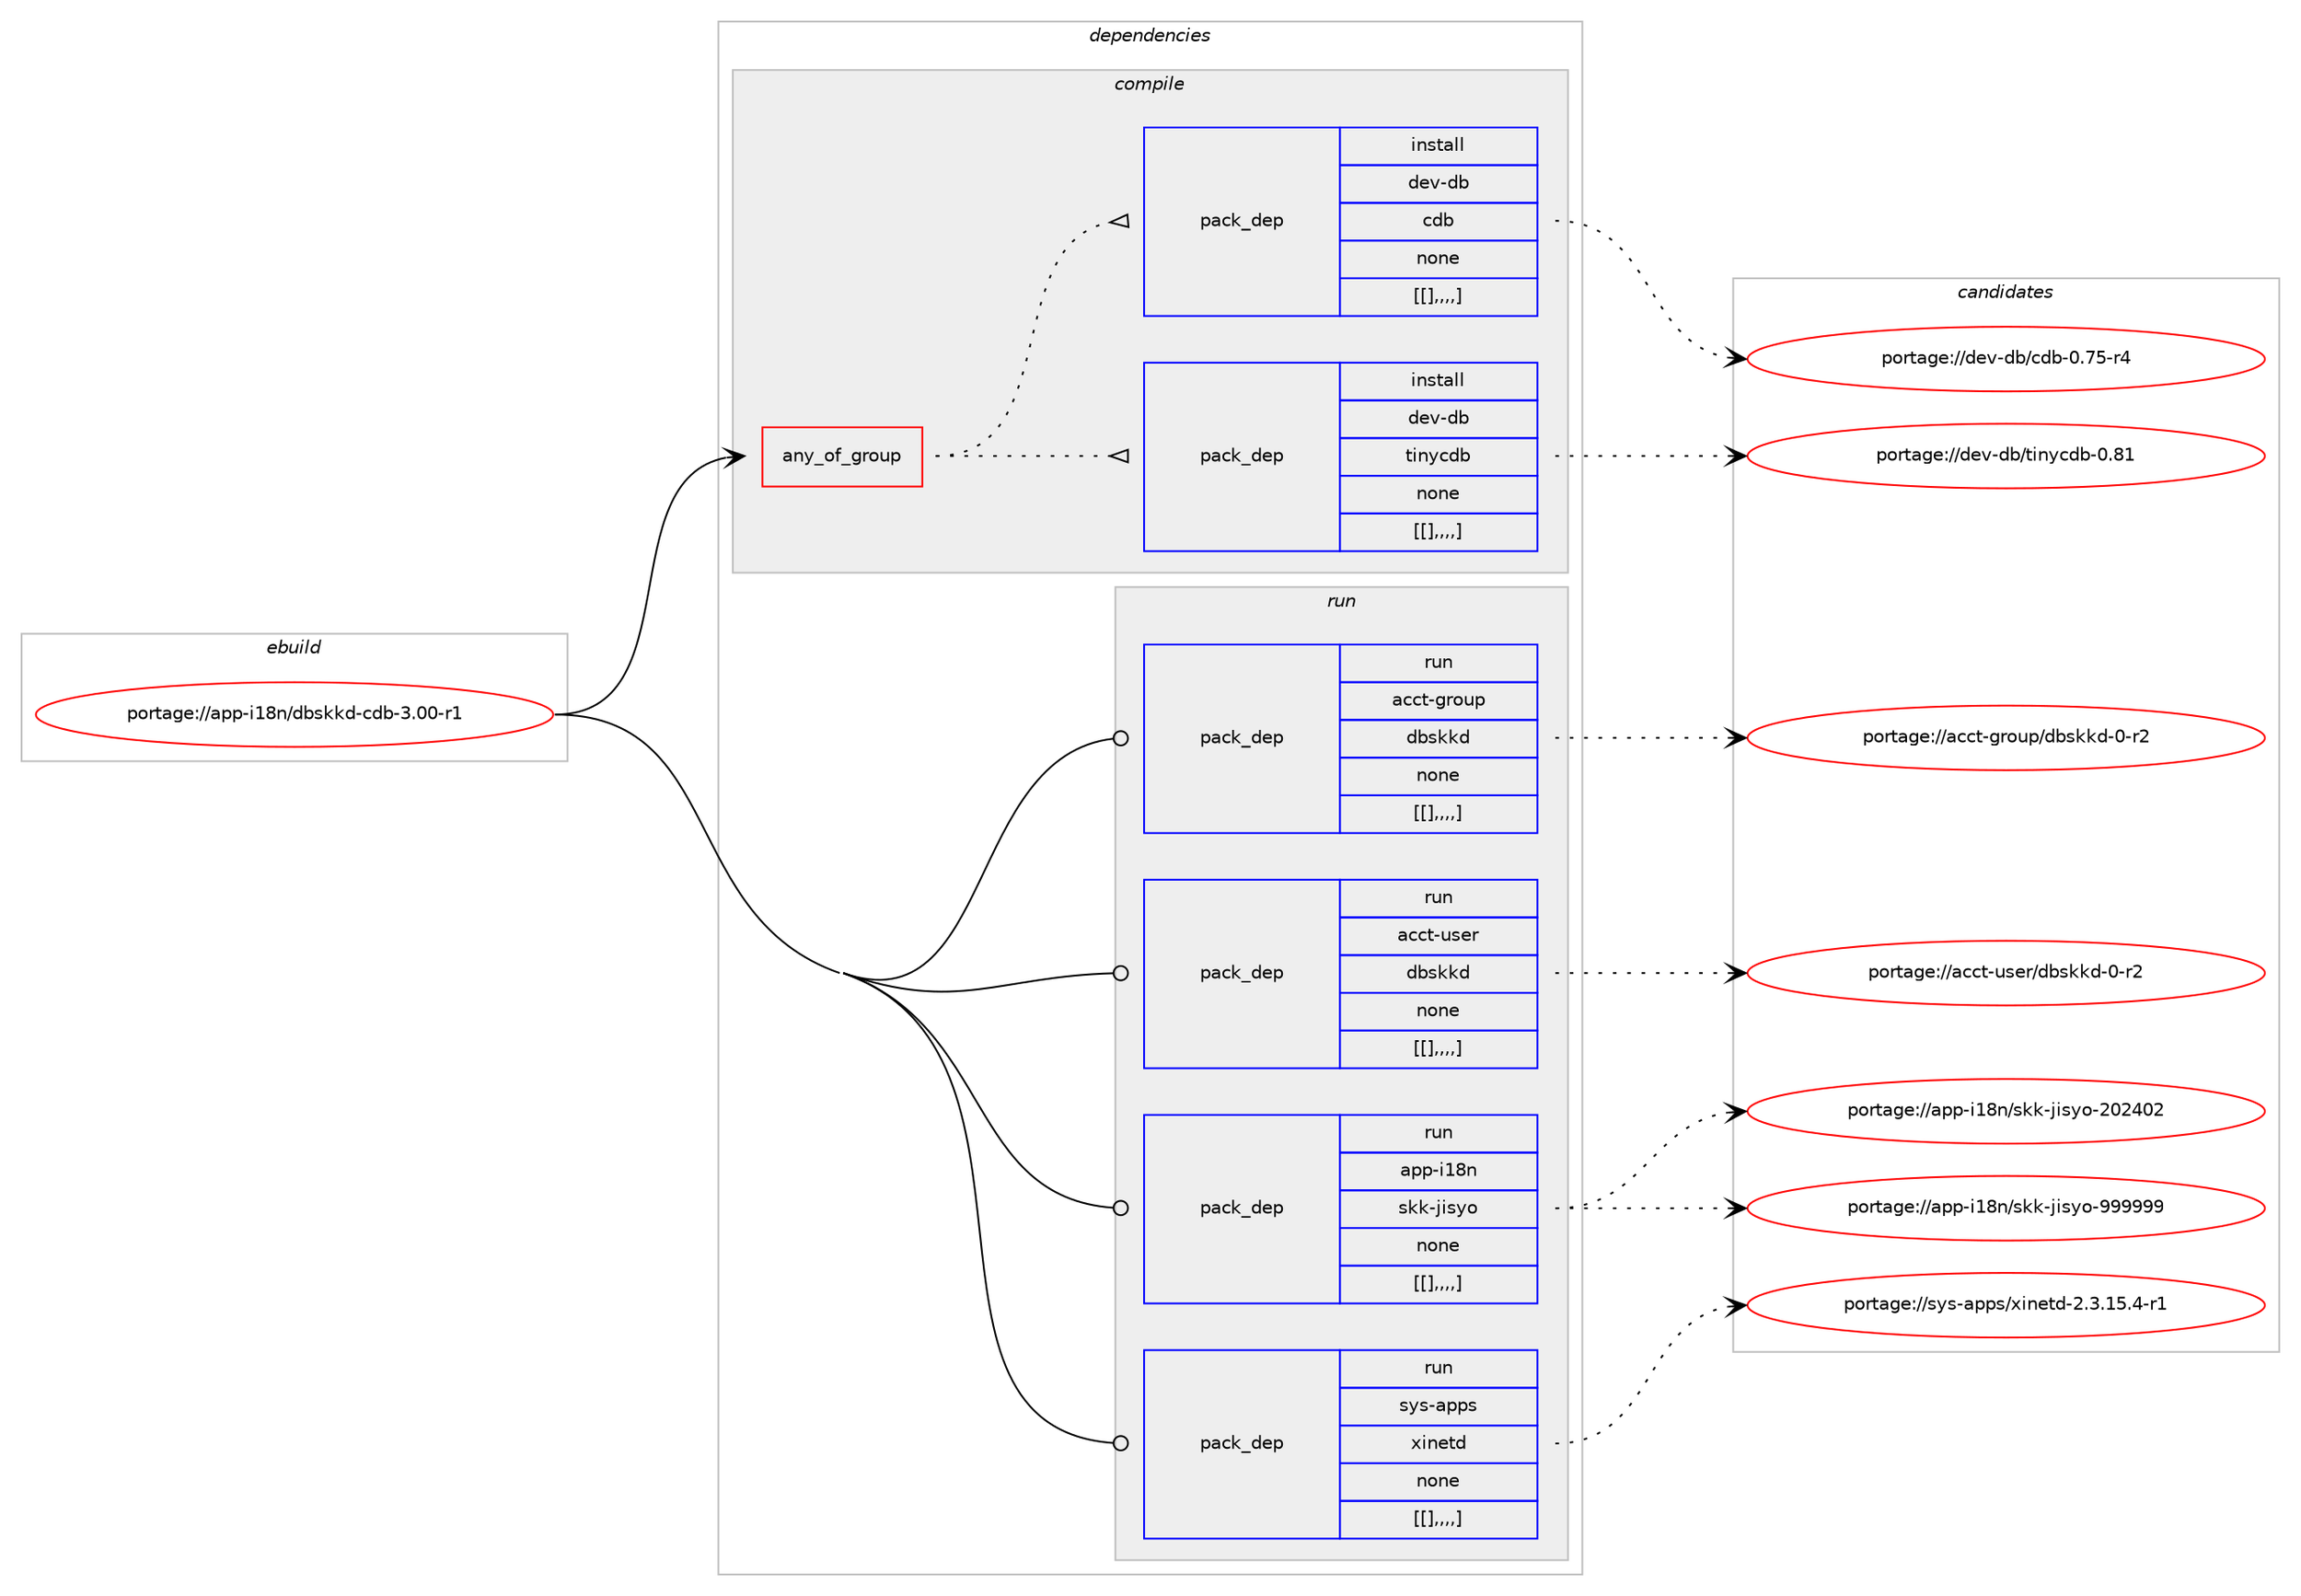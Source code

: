 digraph prolog {

# *************
# Graph options
# *************

newrank=true;
concentrate=true;
compound=true;
graph [rankdir=LR,fontname=Helvetica,fontsize=10,ranksep=1.5];#, ranksep=2.5, nodesep=0.2];
edge  [arrowhead=vee];
node  [fontname=Helvetica,fontsize=10];

# **********
# The ebuild
# **********

subgraph cluster_leftcol {
color=gray;
label=<<i>ebuild</i>>;
id [label="portage://app-i18n/dbskkd-cdb-3.00-r1", color=red, width=4, href="../app-i18n/dbskkd-cdb-3.00-r1.svg"];
}

# ****************
# The dependencies
# ****************

subgraph cluster_midcol {
color=gray;
label=<<i>dependencies</i>>;
subgraph cluster_compile {
fillcolor="#eeeeee";
style=filled;
label=<<i>compile</i>>;
subgraph any309 {
dependency36799 [label=<<TABLE BORDER="0" CELLBORDER="1" CELLSPACING="0" CELLPADDING="4"><TR><TD CELLPADDING="10">any_of_group</TD></TR></TABLE>>, shape=none, color=red];subgraph pack25487 {
dependency36800 [label=<<TABLE BORDER="0" CELLBORDER="1" CELLSPACING="0" CELLPADDING="4" WIDTH="220"><TR><TD ROWSPAN="6" CELLPADDING="30">pack_dep</TD></TR><TR><TD WIDTH="110">install</TD></TR><TR><TD>dev-db</TD></TR><TR><TD>tinycdb</TD></TR><TR><TD>none</TD></TR><TR><TD>[[],,,,]</TD></TR></TABLE>>, shape=none, color=blue];
}
dependency36799:e -> dependency36800:w [weight=20,style="dotted",arrowhead="oinv"];
subgraph pack25488 {
dependency36801 [label=<<TABLE BORDER="0" CELLBORDER="1" CELLSPACING="0" CELLPADDING="4" WIDTH="220"><TR><TD ROWSPAN="6" CELLPADDING="30">pack_dep</TD></TR><TR><TD WIDTH="110">install</TD></TR><TR><TD>dev-db</TD></TR><TR><TD>cdb</TD></TR><TR><TD>none</TD></TR><TR><TD>[[],,,,]</TD></TR></TABLE>>, shape=none, color=blue];
}
dependency36799:e -> dependency36801:w [weight=20,style="dotted",arrowhead="oinv"];
}
id:e -> dependency36799:w [weight=20,style="solid",arrowhead="vee"];
}
subgraph cluster_compileandrun {
fillcolor="#eeeeee";
style=filled;
label=<<i>compile and run</i>>;
}
subgraph cluster_run {
fillcolor="#eeeeee";
style=filled;
label=<<i>run</i>>;
subgraph pack25489 {
dependency36802 [label=<<TABLE BORDER="0" CELLBORDER="1" CELLSPACING="0" CELLPADDING="4" WIDTH="220"><TR><TD ROWSPAN="6" CELLPADDING="30">pack_dep</TD></TR><TR><TD WIDTH="110">run</TD></TR><TR><TD>acct-group</TD></TR><TR><TD>dbskkd</TD></TR><TR><TD>none</TD></TR><TR><TD>[[],,,,]</TD></TR></TABLE>>, shape=none, color=blue];
}
id:e -> dependency36802:w [weight=20,style="solid",arrowhead="odot"];
subgraph pack25490 {
dependency36803 [label=<<TABLE BORDER="0" CELLBORDER="1" CELLSPACING="0" CELLPADDING="4" WIDTH="220"><TR><TD ROWSPAN="6" CELLPADDING="30">pack_dep</TD></TR><TR><TD WIDTH="110">run</TD></TR><TR><TD>acct-user</TD></TR><TR><TD>dbskkd</TD></TR><TR><TD>none</TD></TR><TR><TD>[[],,,,]</TD></TR></TABLE>>, shape=none, color=blue];
}
id:e -> dependency36803:w [weight=20,style="solid",arrowhead="odot"];
subgraph pack25491 {
dependency36804 [label=<<TABLE BORDER="0" CELLBORDER="1" CELLSPACING="0" CELLPADDING="4" WIDTH="220"><TR><TD ROWSPAN="6" CELLPADDING="30">pack_dep</TD></TR><TR><TD WIDTH="110">run</TD></TR><TR><TD>app-i18n</TD></TR><TR><TD>skk-jisyo</TD></TR><TR><TD>none</TD></TR><TR><TD>[[],,,,]</TD></TR></TABLE>>, shape=none, color=blue];
}
id:e -> dependency36804:w [weight=20,style="solid",arrowhead="odot"];
subgraph pack25492 {
dependency36805 [label=<<TABLE BORDER="0" CELLBORDER="1" CELLSPACING="0" CELLPADDING="4" WIDTH="220"><TR><TD ROWSPAN="6" CELLPADDING="30">pack_dep</TD></TR><TR><TD WIDTH="110">run</TD></TR><TR><TD>sys-apps</TD></TR><TR><TD>xinetd</TD></TR><TR><TD>none</TD></TR><TR><TD>[[],,,,]</TD></TR></TABLE>>, shape=none, color=blue];
}
id:e -> dependency36805:w [weight=20,style="solid",arrowhead="odot"];
}
}

# **************
# The candidates
# **************

subgraph cluster_choices {
rank=same;
color=gray;
label=<<i>candidates</i>>;

subgraph choice25487 {
color=black;
nodesep=1;
choice10010111845100984711610511012199100984548465649 [label="portage://dev-db/tinycdb-0.81", color=red, width=4,href="../dev-db/tinycdb-0.81.svg"];
dependency36800:e -> choice10010111845100984711610511012199100984548465649:w [style=dotted,weight="100"];
}
subgraph choice25488 {
color=black;
nodesep=1;
choice100101118451009847991009845484655534511452 [label="portage://dev-db/cdb-0.75-r4", color=red, width=4,href="../dev-db/cdb-0.75-r4.svg"];
dependency36801:e -> choice100101118451009847991009845484655534511452:w [style=dotted,weight="100"];
}
subgraph choice25489 {
color=black;
nodesep=1;
choice97999911645103114111117112471009811510710710045484511450 [label="portage://acct-group/dbskkd-0-r2", color=red, width=4,href="../acct-group/dbskkd-0-r2.svg"];
dependency36802:e -> choice97999911645103114111117112471009811510710710045484511450:w [style=dotted,weight="100"];
}
subgraph choice25490 {
color=black;
nodesep=1;
choice97999911645117115101114471009811510710710045484511450 [label="portage://acct-user/dbskkd-0-r2", color=red, width=4,href="../acct-user/dbskkd-0-r2.svg"];
dependency36803:e -> choice97999911645117115101114471009811510710710045484511450:w [style=dotted,weight="100"];
}
subgraph choice25491 {
color=black;
nodesep=1;
choice97112112451054956110471151071074510610511512111145575757575757 [label="portage://app-i18n/skk-jisyo-999999", color=red, width=4,href="../app-i18n/skk-jisyo-999999.svg"];
choice97112112451054956110471151071074510610511512111145504850524850 [label="portage://app-i18n/skk-jisyo-202402", color=red, width=4,href="../app-i18n/skk-jisyo-202402.svg"];
dependency36804:e -> choice97112112451054956110471151071074510610511512111145575757575757:w [style=dotted,weight="100"];
dependency36804:e -> choice97112112451054956110471151071074510610511512111145504850524850:w [style=dotted,weight="100"];
}
subgraph choice25492 {
color=black;
nodesep=1;
choice1151211154597112112115471201051101011161004550465146495346524511449 [label="portage://sys-apps/xinetd-2.3.15.4-r1", color=red, width=4,href="../sys-apps/xinetd-2.3.15.4-r1.svg"];
dependency36805:e -> choice1151211154597112112115471201051101011161004550465146495346524511449:w [style=dotted,weight="100"];
}
}

}
